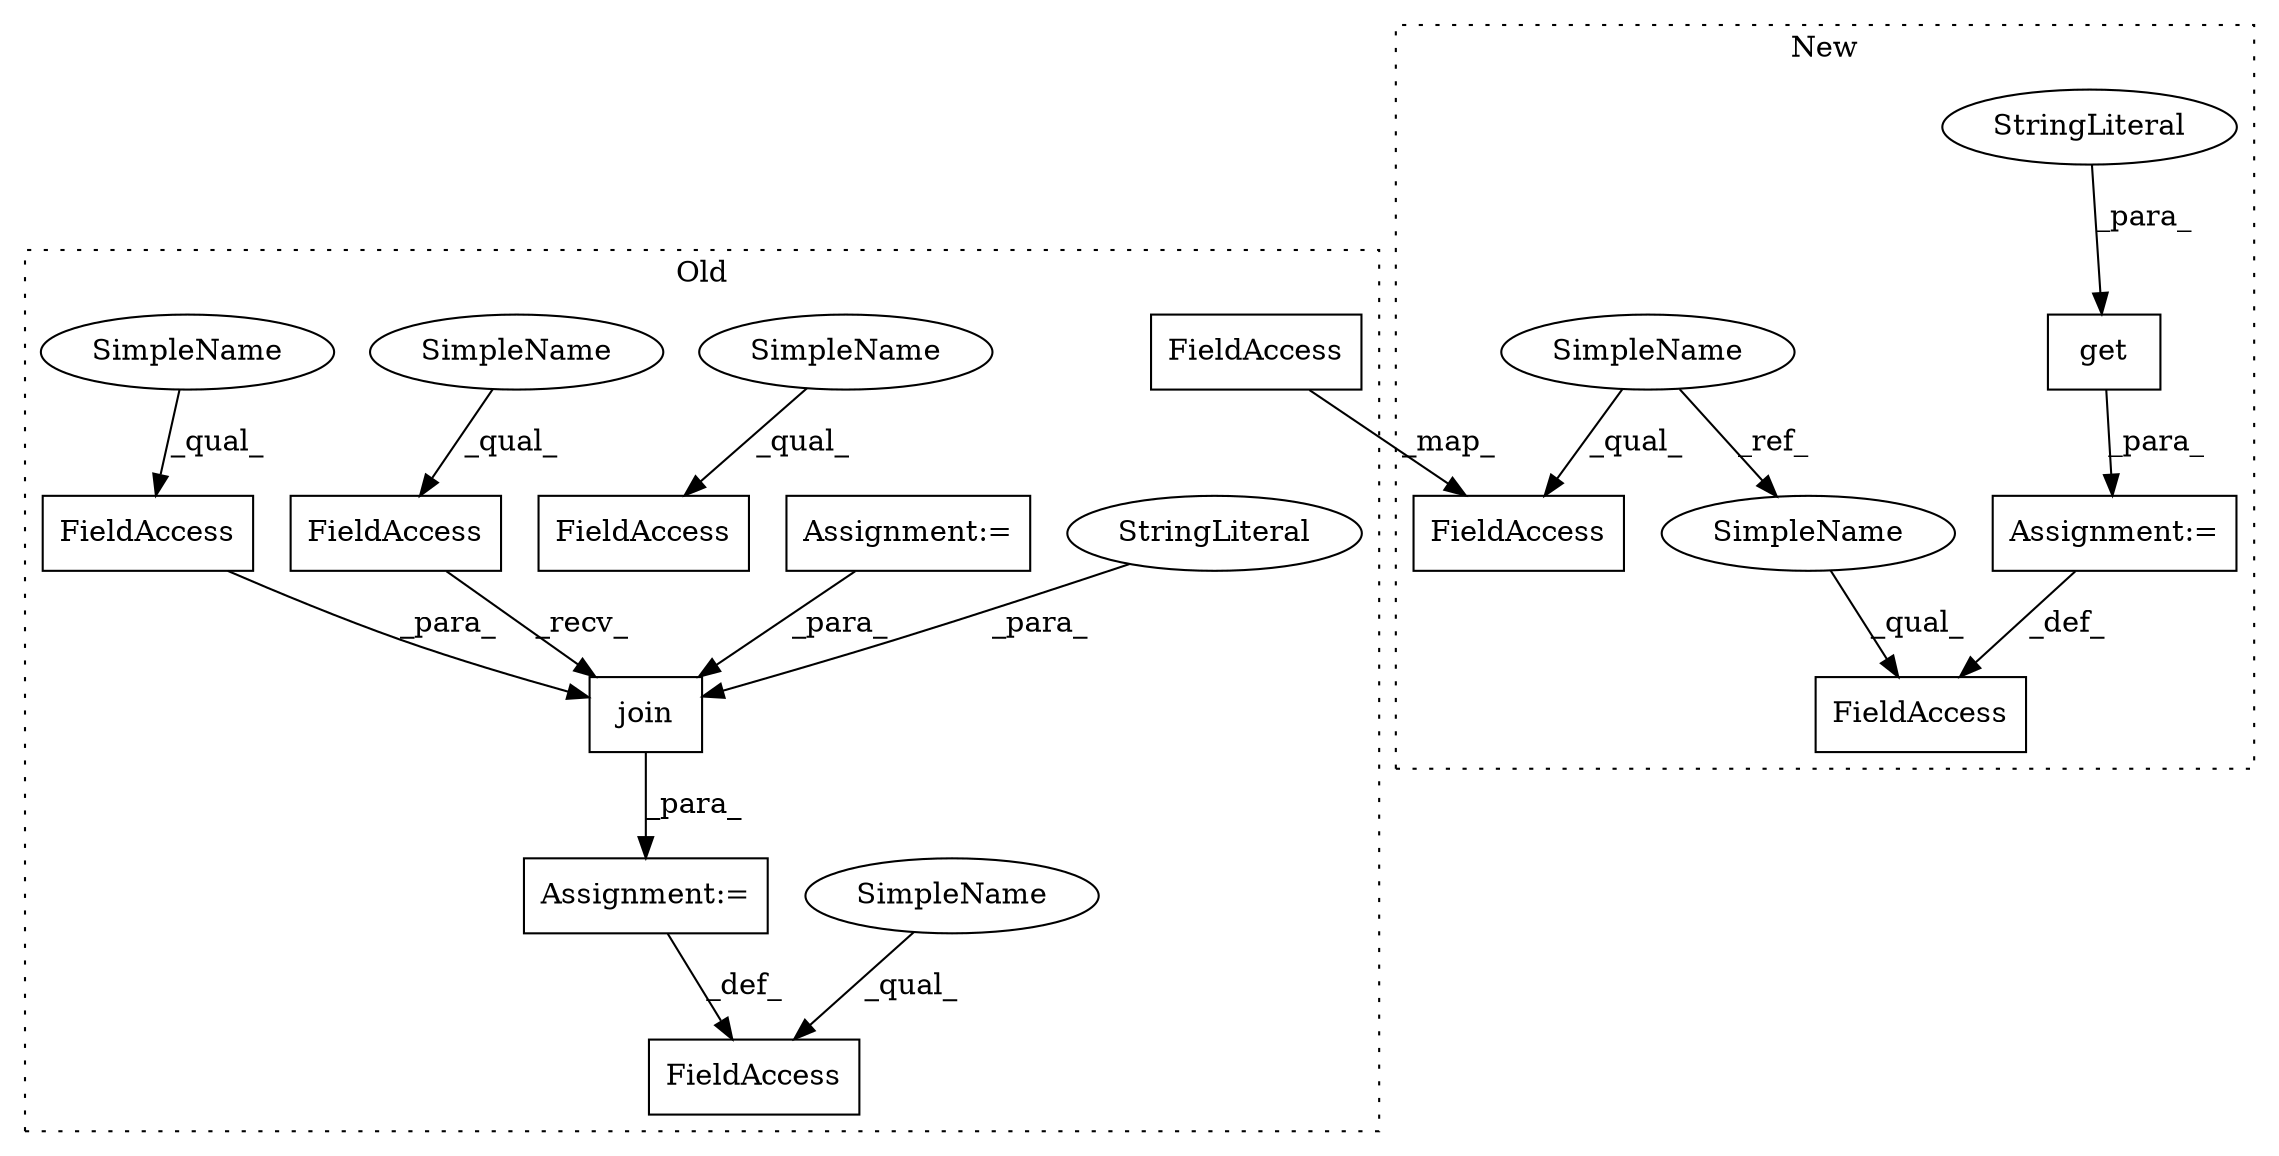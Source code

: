 digraph G {
subgraph cluster0 {
1 [label="join" a="32" s="1222,1243" l="5,1" shape="box"];
4 [label="FieldAccess" a="22" s="1214" l="7" shape="box"];
5 [label="Assignment:=" a="7" s="1213" l="1" shape="box"];
6 [label="FieldAccess" a="22" s="1227" l="9" shape="box"];
7 [label="StringLiteral" a="45" s="1237" l="6" shape="ellipse"];
9 [label="FieldAccess" a="22" s="1250" l="11" shape="box"];
10 [label="FieldAccess" a="22" s="1396" l="7" shape="box"];
13 [label="FieldAccess" a="22" s="1450" l="22" shape="box"];
15 [label="Assignment:=" a="7" s="1167" l="1" shape="box"];
17 [label="SimpleName" a="42" s="1396" l="2" shape="ellipse"];
18 [label="SimpleName" a="42" s="1214" l="2" shape="ellipse"];
19 [label="SimpleName" a="42" s="1250" l="4" shape="ellipse"];
20 [label="SimpleName" a="42" s="1227" l="4" shape="ellipse"];
label = "Old";
style="dotted";
}
subgraph cluster1 {
2 [label="get" a="32" s="2422,2456" l="4,1" shape="box"];
3 [label="Assignment:=" a="7" s="2414" l="1" shape="box"];
8 [label="StringLiteral" a="45" s="2426" l="14" shape="ellipse"];
11 [label="FieldAccess" a="22" s="2395" l="19" shape="box"];
12 [label="SimpleName" a="42" s="2103" l="4" shape="ellipse"];
14 [label="FieldAccess" a="22" s="2565" l="15" shape="box"];
16 [label="SimpleName" a="42" s="2395" l="4" shape="ellipse"];
label = "New";
style="dotted";
}
1 -> 5 [label="_para_"];
2 -> 3 [label="_para_"];
3 -> 11 [label="_def_"];
4 -> 1 [label="_recv_"];
5 -> 9 [label="_def_"];
6 -> 1 [label="_para_"];
7 -> 1 [label="_para_"];
8 -> 2 [label="_para_"];
12 -> 16 [label="_ref_"];
12 -> 14 [label="_qual_"];
13 -> 14 [label="_map_"];
15 -> 1 [label="_para_"];
16 -> 11 [label="_qual_"];
17 -> 10 [label="_qual_"];
18 -> 4 [label="_qual_"];
19 -> 9 [label="_qual_"];
20 -> 6 [label="_qual_"];
}